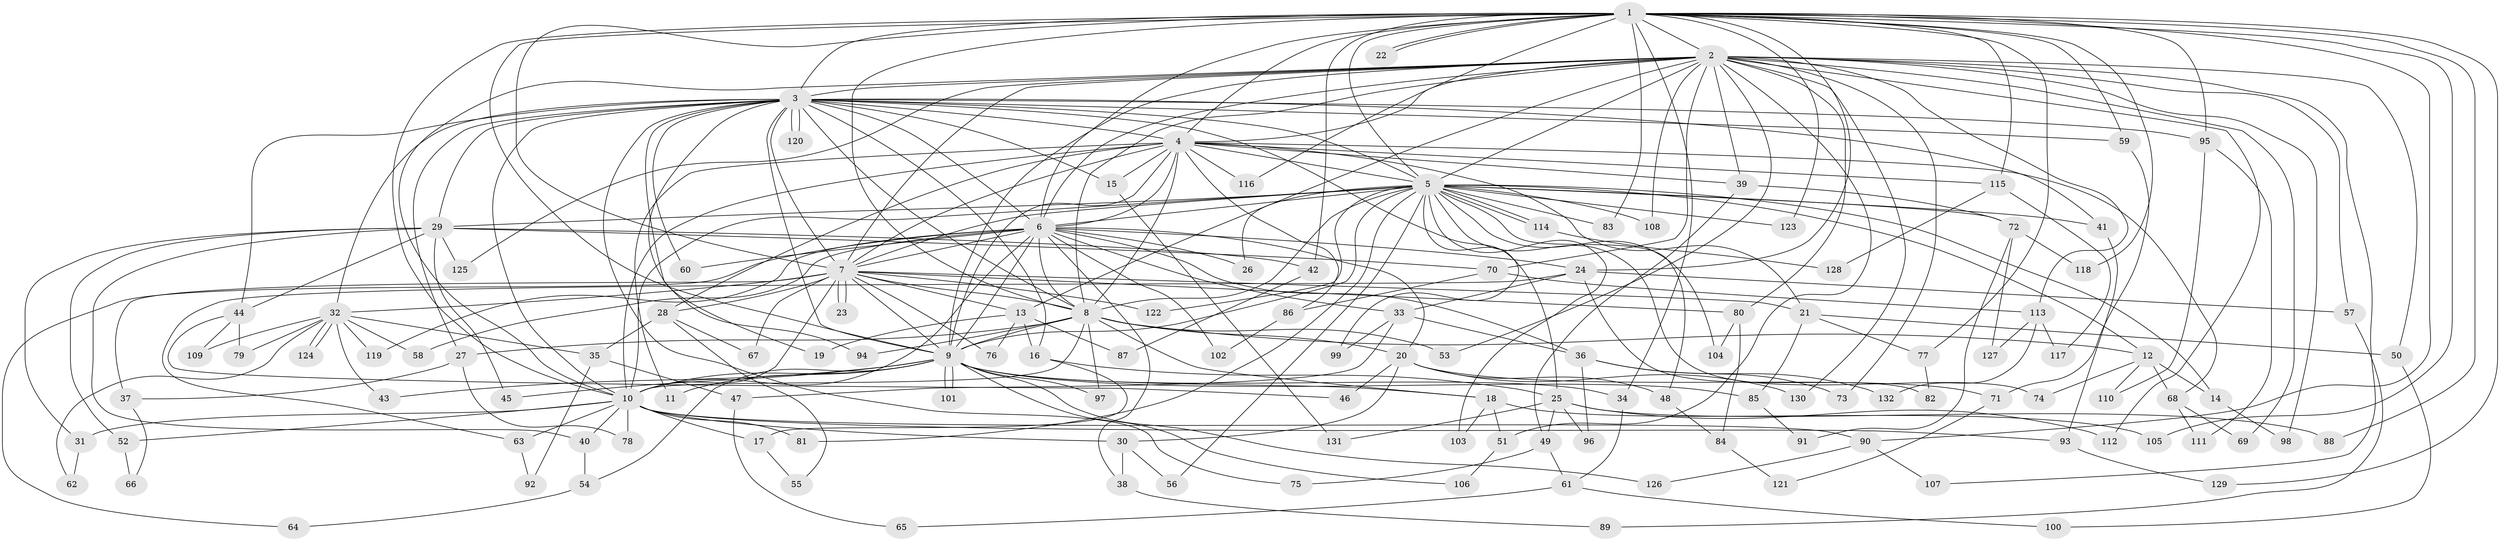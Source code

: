 // coarse degree distribution, {23: 0.015151515151515152, 17: 0.030303030303030304, 22: 0.015151515151515152, 13: 0.015151515151515152, 16: 0.015151515151515152, 18: 0.030303030303030304, 14: 0.030303030303030304, 2: 0.30303030303030304, 6: 0.06060606060606061, 5: 0.13636363636363635, 3: 0.10606060606060606, 7: 0.015151515151515152, 1: 0.09090909090909091, 4: 0.10606060606060606, 9: 0.015151515151515152, 10: 0.015151515151515152}
// Generated by graph-tools (version 1.1) at 2025/49/03/04/25 22:49:17]
// undirected, 132 vertices, 289 edges
graph export_dot {
  node [color=gray90,style=filled];
  1;
  2;
  3;
  4;
  5;
  6;
  7;
  8;
  9;
  10;
  11;
  12;
  13;
  14;
  15;
  16;
  17;
  18;
  19;
  20;
  21;
  22;
  23;
  24;
  25;
  26;
  27;
  28;
  29;
  30;
  31;
  32;
  33;
  34;
  35;
  36;
  37;
  38;
  39;
  40;
  41;
  42;
  43;
  44;
  45;
  46;
  47;
  48;
  49;
  50;
  51;
  52;
  53;
  54;
  55;
  56;
  57;
  58;
  59;
  60;
  61;
  62;
  63;
  64;
  65;
  66;
  67;
  68;
  69;
  70;
  71;
  72;
  73;
  74;
  75;
  76;
  77;
  78;
  79;
  80;
  81;
  82;
  83;
  84;
  85;
  86;
  87;
  88;
  89;
  90;
  91;
  92;
  93;
  94;
  95;
  96;
  97;
  98;
  99;
  100;
  101;
  102;
  103;
  104;
  105;
  106;
  107;
  108;
  109;
  110;
  111;
  112;
  113;
  114;
  115;
  116;
  117;
  118;
  119;
  120;
  121;
  122;
  123;
  124;
  125;
  126;
  127;
  128;
  129;
  130;
  131;
  132;
  1 -- 2;
  1 -- 3;
  1 -- 4;
  1 -- 5;
  1 -- 6;
  1 -- 7;
  1 -- 8;
  1 -- 9;
  1 -- 10;
  1 -- 22;
  1 -- 22;
  1 -- 24;
  1 -- 34;
  1 -- 42;
  1 -- 59;
  1 -- 77;
  1 -- 83;
  1 -- 88;
  1 -- 90;
  1 -- 95;
  1 -- 105;
  1 -- 115;
  1 -- 116;
  1 -- 118;
  1 -- 123;
  1 -- 129;
  2 -- 3;
  2 -- 4;
  2 -- 5;
  2 -- 6;
  2 -- 7;
  2 -- 8;
  2 -- 9;
  2 -- 10;
  2 -- 13;
  2 -- 39;
  2 -- 50;
  2 -- 51;
  2 -- 53;
  2 -- 57;
  2 -- 69;
  2 -- 70;
  2 -- 73;
  2 -- 80;
  2 -- 98;
  2 -- 107;
  2 -- 108;
  2 -- 112;
  2 -- 113;
  2 -- 125;
  2 -- 130;
  3 -- 4;
  3 -- 5;
  3 -- 6;
  3 -- 7;
  3 -- 8;
  3 -- 9;
  3 -- 10;
  3 -- 15;
  3 -- 16;
  3 -- 19;
  3 -- 25;
  3 -- 27;
  3 -- 29;
  3 -- 32;
  3 -- 41;
  3 -- 44;
  3 -- 59;
  3 -- 60;
  3 -- 75;
  3 -- 94;
  3 -- 95;
  3 -- 120;
  3 -- 120;
  4 -- 5;
  4 -- 6;
  4 -- 7;
  4 -- 8;
  4 -- 9;
  4 -- 10;
  4 -- 11;
  4 -- 15;
  4 -- 21;
  4 -- 28;
  4 -- 39;
  4 -- 68;
  4 -- 86;
  4 -- 115;
  4 -- 116;
  5 -- 6;
  5 -- 7;
  5 -- 8;
  5 -- 9;
  5 -- 10;
  5 -- 12;
  5 -- 14;
  5 -- 26;
  5 -- 29;
  5 -- 41;
  5 -- 48;
  5 -- 56;
  5 -- 72;
  5 -- 74;
  5 -- 81;
  5 -- 83;
  5 -- 99;
  5 -- 103;
  5 -- 104;
  5 -- 108;
  5 -- 114;
  5 -- 114;
  5 -- 122;
  5 -- 123;
  6 -- 7;
  6 -- 8;
  6 -- 9;
  6 -- 10;
  6 -- 20;
  6 -- 24;
  6 -- 26;
  6 -- 33;
  6 -- 36;
  6 -- 38;
  6 -- 58;
  6 -- 60;
  6 -- 64;
  6 -- 102;
  6 -- 119;
  7 -- 8;
  7 -- 9;
  7 -- 10;
  7 -- 13;
  7 -- 21;
  7 -- 23;
  7 -- 23;
  7 -- 28;
  7 -- 32;
  7 -- 37;
  7 -- 67;
  7 -- 76;
  7 -- 80;
  7 -- 122;
  8 -- 9;
  8 -- 10;
  8 -- 12;
  8 -- 18;
  8 -- 20;
  8 -- 27;
  8 -- 53;
  8 -- 94;
  8 -- 97;
  9 -- 10;
  9 -- 11;
  9 -- 18;
  9 -- 34;
  9 -- 43;
  9 -- 45;
  9 -- 54;
  9 -- 85;
  9 -- 97;
  9 -- 101;
  9 -- 101;
  9 -- 106;
  9 -- 126;
  10 -- 17;
  10 -- 30;
  10 -- 31;
  10 -- 40;
  10 -- 52;
  10 -- 63;
  10 -- 78;
  10 -- 81;
  10 -- 90;
  10 -- 93;
  12 -- 14;
  12 -- 68;
  12 -- 74;
  12 -- 110;
  13 -- 16;
  13 -- 19;
  13 -- 76;
  13 -- 87;
  14 -- 98;
  15 -- 131;
  16 -- 17;
  16 -- 25;
  17 -- 55;
  18 -- 51;
  18 -- 103;
  18 -- 105;
  20 -- 30;
  20 -- 46;
  20 -- 48;
  20 -- 71;
  20 -- 130;
  21 -- 50;
  21 -- 77;
  21 -- 85;
  24 -- 33;
  24 -- 57;
  24 -- 63;
  24 -- 82;
  25 -- 49;
  25 -- 88;
  25 -- 96;
  25 -- 112;
  25 -- 131;
  27 -- 37;
  27 -- 78;
  28 -- 35;
  28 -- 55;
  28 -- 67;
  29 -- 31;
  29 -- 40;
  29 -- 42;
  29 -- 44;
  29 -- 45;
  29 -- 52;
  29 -- 70;
  29 -- 125;
  30 -- 38;
  30 -- 56;
  31 -- 62;
  32 -- 35;
  32 -- 43;
  32 -- 58;
  32 -- 62;
  32 -- 79;
  32 -- 109;
  32 -- 119;
  32 -- 124;
  32 -- 124;
  33 -- 36;
  33 -- 47;
  33 -- 99;
  34 -- 61;
  35 -- 47;
  35 -- 92;
  36 -- 73;
  36 -- 96;
  36 -- 132;
  37 -- 66;
  38 -- 89;
  39 -- 49;
  39 -- 72;
  40 -- 54;
  41 -- 93;
  42 -- 87;
  44 -- 46;
  44 -- 79;
  44 -- 109;
  47 -- 65;
  48 -- 84;
  49 -- 61;
  49 -- 75;
  50 -- 100;
  51 -- 106;
  52 -- 66;
  54 -- 64;
  57 -- 89;
  59 -- 71;
  61 -- 65;
  61 -- 100;
  63 -- 92;
  68 -- 69;
  68 -- 111;
  70 -- 86;
  70 -- 113;
  71 -- 121;
  72 -- 91;
  72 -- 118;
  72 -- 127;
  77 -- 82;
  80 -- 84;
  80 -- 104;
  84 -- 121;
  85 -- 91;
  86 -- 102;
  90 -- 107;
  90 -- 126;
  93 -- 129;
  95 -- 110;
  95 -- 111;
  113 -- 117;
  113 -- 127;
  113 -- 132;
  114 -- 128;
  115 -- 117;
  115 -- 128;
}
